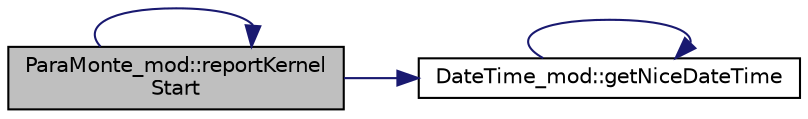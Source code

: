 digraph "ParaMonte_mod::reportKernelStart"
{
 // LATEX_PDF_SIZE
  edge [fontname="Helvetica",fontsize="10",labelfontname="Helvetica",labelfontsize="10"];
  node [fontname="Helvetica",fontsize="10",shape=record];
  rankdir="LR";
  Node1 [label="ParaMonte_mod::reportKernel\lStart",height=0.2,width=0.4,color="black", fillcolor="grey75", style="filled", fontcolor="black",tooltip="Report the start of the kernel run to the log file."];
  Node1 -> Node2 [color="midnightblue",fontsize="10",style="solid",fontname="Helvetica"];
  Node2 [label="DateTime_mod::getNiceDateTime",height=0.2,width=0.4,color="black", fillcolor="white", style="filled",URL="$namespaceDateTime__mod.html#aff2a3b4074a07d8fd55ac62476184d6b",tooltip="Return date and time in a nice format."];
  Node2 -> Node2 [color="midnightblue",fontsize="10",style="solid",fontname="Helvetica"];
  Node1 -> Node1 [color="midnightblue",fontsize="10",style="solid",fontname="Helvetica"];
}
